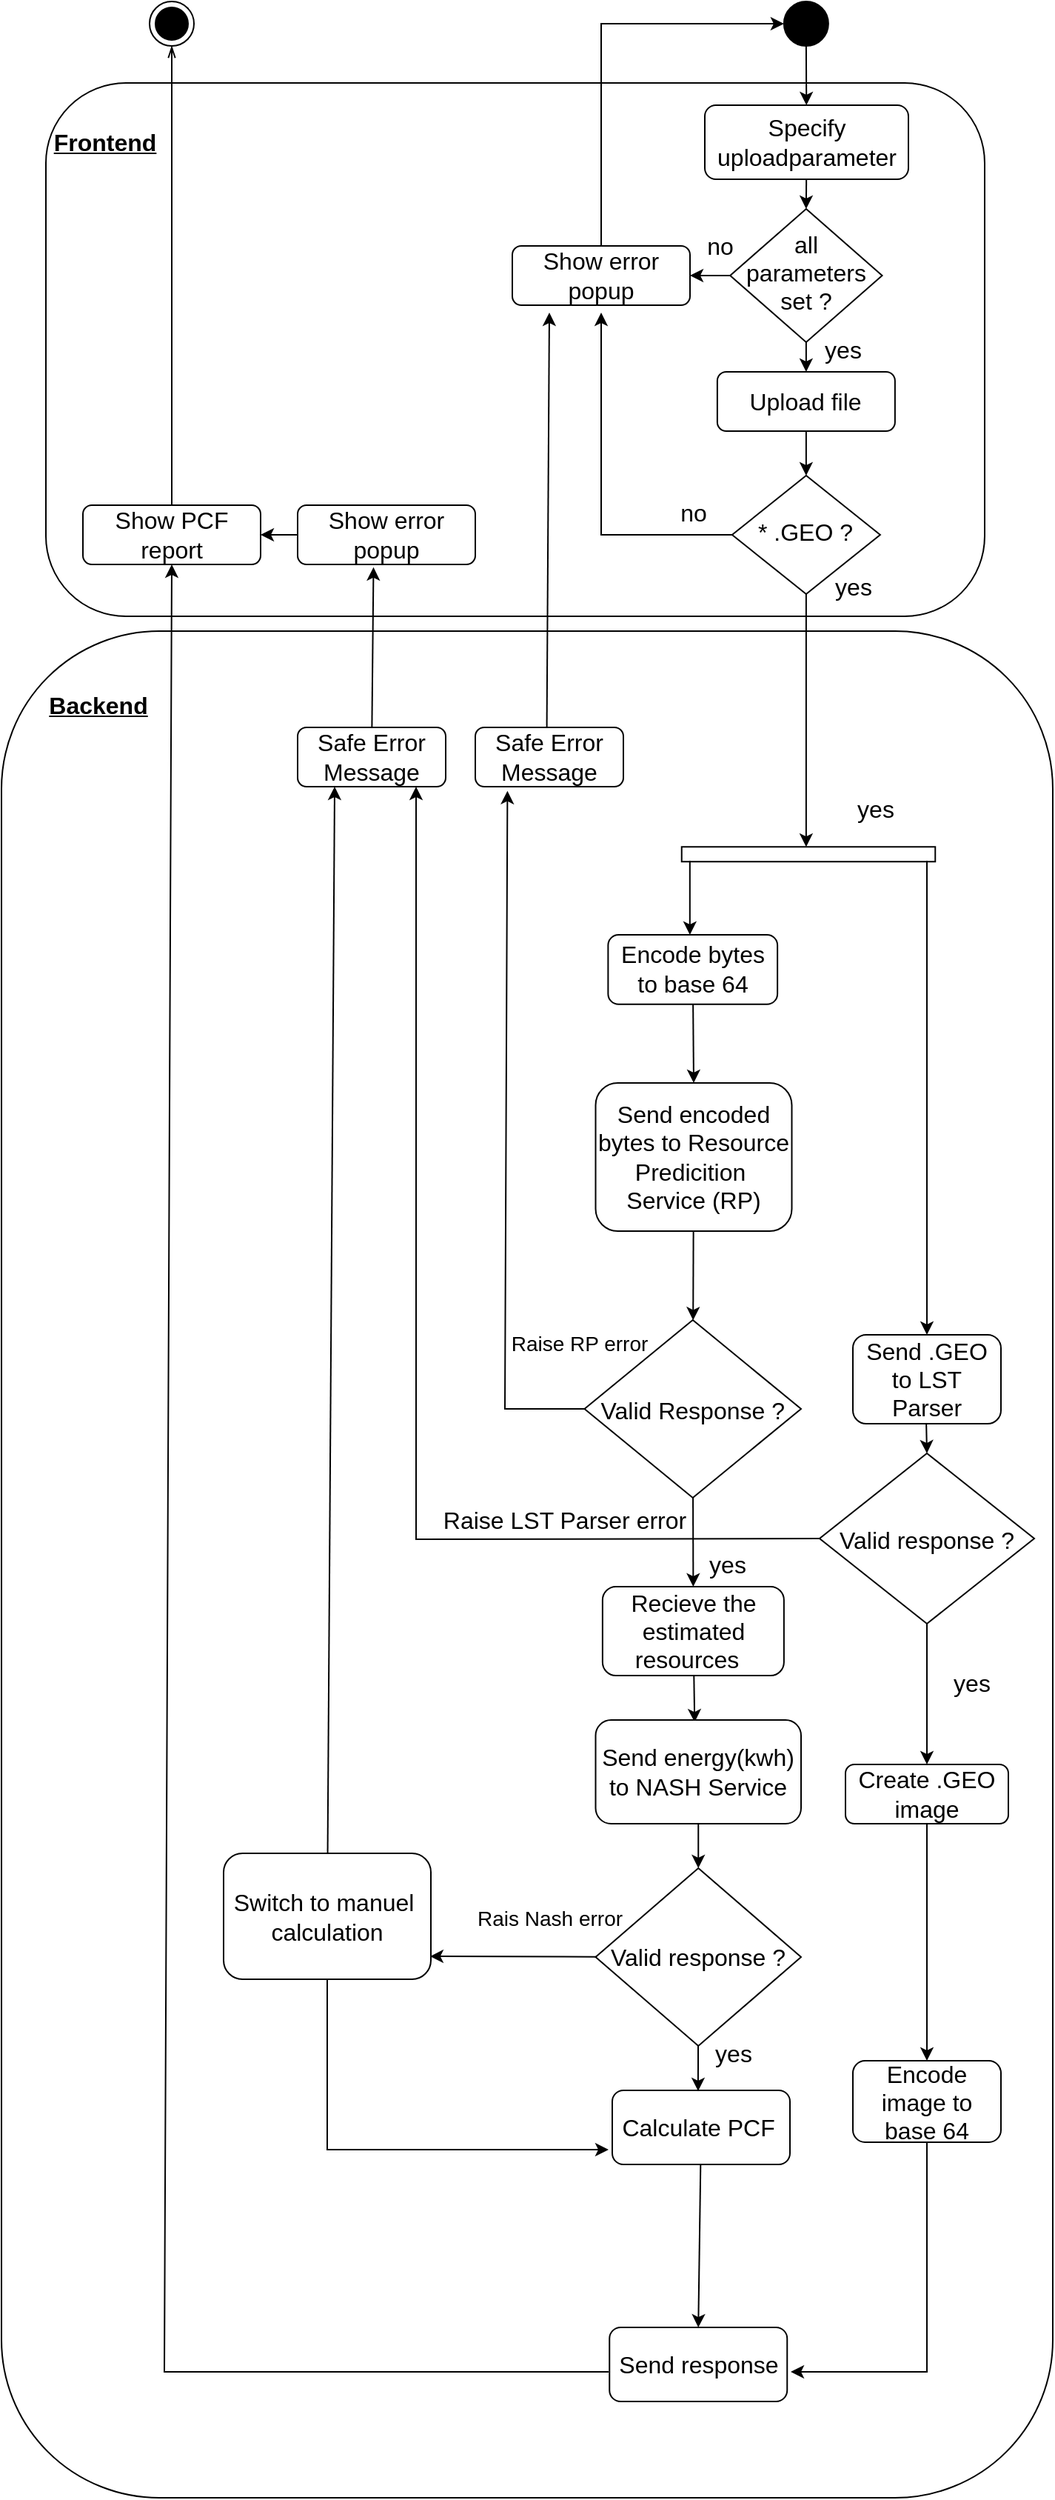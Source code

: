 <mxfile>
    <diagram id="C5RBs43oDa-KdzZeNtuy" name="Page-1">
        <mxGraphModel dx="6047" dy="2439" grid="1" gridSize="10" guides="1" tooltips="1" connect="1" arrows="1" fold="1" page="1" pageScale="1" pageWidth="827" pageHeight="1169" math="0" shadow="0">
            <root>
                <mxCell id="WIyWlLk6GJQsqaUBKTNV-0"/>
                <mxCell id="WIyWlLk6GJQsqaUBKTNV-1" parent="WIyWlLk6GJQsqaUBKTNV-0"/>
                <mxCell id="cPZUplwMds5rWrjOJL3n-114" value="" style="rounded=1;whiteSpace=wrap;html=1;fontSize=16;" parent="WIyWlLk6GJQsqaUBKTNV-1" vertex="1">
                    <mxGeometry x="-250" y="245" width="710" height="1260" as="geometry"/>
                </mxCell>
                <mxCell id="15" value="" style="rounded=1;whiteSpace=wrap;html=1;fontSize=16;" parent="WIyWlLk6GJQsqaUBKTNV-1" vertex="1">
                    <mxGeometry x="-220" y="-125" width="634" height="360" as="geometry"/>
                </mxCell>
                <mxCell id="127" style="edgeStyle=none;rounded=0;html=1;entryX=0.5;entryY=0;entryDx=0;entryDy=0;strokeColor=default;" parent="WIyWlLk6GJQsqaUBKTNV-1" source="WIyWlLk6GJQsqaUBKTNV-3" target="WIyWlLk6GJQsqaUBKTNV-6" edge="1">
                    <mxGeometry relative="1" as="geometry"/>
                </mxCell>
                <mxCell id="WIyWlLk6GJQsqaUBKTNV-3" value="&lt;font&gt;Upload file&lt;/font&gt;" style="rounded=1;whiteSpace=wrap;html=1;fontSize=16;glass=0;strokeWidth=1;shadow=0;" parent="WIyWlLk6GJQsqaUBKTNV-1" vertex="1">
                    <mxGeometry x="233.44" y="70" width="120" height="40" as="geometry"/>
                </mxCell>
                <mxCell id="79" style="edgeStyle=none;html=1;fontSize=16;" parent="WIyWlLk6GJQsqaUBKTNV-1" source="WIyWlLk6GJQsqaUBKTNV-6" target="78" edge="1">
                    <mxGeometry relative="1" as="geometry"/>
                </mxCell>
                <mxCell id="129" style="edgeStyle=none;rounded=0;html=1;strokeColor=default;" parent="WIyWlLk6GJQsqaUBKTNV-1" source="WIyWlLk6GJQsqaUBKTNV-6" edge="1">
                    <mxGeometry relative="1" as="geometry">
                        <mxPoint x="155" y="30" as="targetPoint"/>
                        <Array as="points">
                            <mxPoint x="155" y="180"/>
                        </Array>
                    </mxGeometry>
                </mxCell>
                <mxCell id="WIyWlLk6GJQsqaUBKTNV-6" value="&lt;font&gt;* .GEO ?&lt;/font&gt;" style="rhombus;whiteSpace=wrap;html=1;shadow=0;fontFamily=Helvetica;fontSize=16;align=center;strokeWidth=1;spacing=6;spacingTop=-4;" parent="WIyWlLk6GJQsqaUBKTNV-1" vertex="1">
                    <mxGeometry x="243.44" y="140" width="100" height="80" as="geometry"/>
                </mxCell>
                <mxCell id="9" style="edgeStyle=none;html=1;entryX=0.5;entryY=0;entryDx=0;entryDy=0;endArrow=classic;endFill=1;fontSize=16;strokeWidth=1;" parent="WIyWlLk6GJQsqaUBKTNV-1" source="6" target="8" edge="1">
                    <mxGeometry relative="1" as="geometry"/>
                </mxCell>
                <mxCell id="6" value="&lt;font&gt;Encode bytes to base 64&lt;/font&gt;" style="rounded=1;whiteSpace=wrap;html=1;fontSize=16;glass=0;strokeWidth=1;shadow=0;" parent="WIyWlLk6GJQsqaUBKTNV-1" vertex="1">
                    <mxGeometry x="159.69" y="450" width="114.37" height="46.88" as="geometry"/>
                </mxCell>
                <mxCell id="88" style="edgeStyle=none;html=1;fontSize=16;" parent="WIyWlLk6GJQsqaUBKTNV-1" source="8" target="55" edge="1">
                    <mxGeometry relative="1" as="geometry"/>
                </mxCell>
                <mxCell id="8" value="&lt;font&gt;Send encoded bytes to Resource Predicition&amp;nbsp; Service&amp;nbsp;&lt;/font&gt;&lt;span&gt;(RP)&lt;/span&gt;" style="rounded=1;whiteSpace=wrap;html=1;fontSize=16;glass=0;strokeWidth=1;shadow=0;" parent="WIyWlLk6GJQsqaUBKTNV-1" vertex="1">
                    <mxGeometry x="151.25" y="550" width="132.5" height="100" as="geometry"/>
                </mxCell>
                <mxCell id="16" value="&lt;b&gt;&lt;u&gt;Frontend&lt;/u&gt;&lt;/b&gt;" style="text;html=1;strokeColor=none;fillColor=none;align=center;verticalAlign=middle;whiteSpace=wrap;rounded=0;fontSize=16;" parent="WIyWlLk6GJQsqaUBKTNV-1" vertex="1">
                    <mxGeometry x="-210" y="-100" width="60" height="30" as="geometry"/>
                </mxCell>
                <mxCell id="33" style="edgeStyle=none;html=1;startArrow=none;startFill=0;endArrow=openThin;endFill=0;entryX=0.5;entryY=1;entryDx=0;entryDy=0;fontSize=16;" parent="WIyWlLk6GJQsqaUBKTNV-1" source="18" target="48" edge="1">
                    <mxGeometry relative="1" as="geometry">
                        <mxPoint x="-90" y="50" as="targetPoint"/>
                    </mxGeometry>
                </mxCell>
                <mxCell id="18" value="&lt;font&gt;Show PCF report&lt;/font&gt;" style="rounded=1;whiteSpace=wrap;html=1;fontSize=16;glass=0;strokeWidth=1;shadow=0;" parent="WIyWlLk6GJQsqaUBKTNV-1" vertex="1">
                    <mxGeometry x="-195" y="160" width="120" height="40" as="geometry"/>
                </mxCell>
                <mxCell id="23" value="" style="endArrow=classic;html=1;startArrow=none;startFill=0;endFill=1;exitX=0.5;exitY=1;exitDx=0;exitDy=0;fontSize=16;" parent="WIyWlLk6GJQsqaUBKTNV-1" source="49" target="29" edge="1">
                    <mxGeometry width="50" height="50" relative="1" as="geometry">
                        <mxPoint x="305" y="20" as="sourcePoint"/>
                        <mxPoint x="309.58" y="60" as="targetPoint"/>
                    </mxGeometry>
                </mxCell>
                <mxCell id="126" style="edgeStyle=none;rounded=0;html=1;entryX=0.5;entryY=0;entryDx=0;entryDy=0;strokeColor=default;" parent="WIyWlLk6GJQsqaUBKTNV-1" source="29" target="123" edge="1">
                    <mxGeometry relative="1" as="geometry"/>
                </mxCell>
                <mxCell id="34" style="edgeStyle=none;html=1;startArrow=none;startFill=0;endArrow=classic;endFill=1;entryX=0.482;entryY=0.022;entryDx=0;entryDy=0;entryPerimeter=0;fontSize=16;" parent="WIyWlLk6GJQsqaUBKTNV-1" source="32" target="35" edge="1">
                    <mxGeometry relative="1" as="geometry">
                        <mxPoint x="220" y="900" as="targetPoint"/>
                    </mxGeometry>
                </mxCell>
                <mxCell id="32" value="Recieve the estimated resources&amp;nbsp;&amp;nbsp;" style="rounded=1;whiteSpace=wrap;html=1;fontSize=16;glass=0;strokeWidth=1;shadow=0;" parent="WIyWlLk6GJQsqaUBKTNV-1" vertex="1">
                    <mxGeometry x="155.94" y="890" width="122.5" height="60" as="geometry"/>
                </mxCell>
                <mxCell id="36" style="edgeStyle=none;html=1;startArrow=none;startFill=0;endArrow=classic;endFill=1;entryX=0.5;entryY=0;entryDx=0;entryDy=0;fontSize=16;" parent="WIyWlLk6GJQsqaUBKTNV-1" source="35" target="38" edge="1">
                    <mxGeometry relative="1" as="geometry">
                        <mxPoint x="220" y="990" as="targetPoint"/>
                    </mxGeometry>
                </mxCell>
                <mxCell id="35" value="Send energy(kwh) to NASH Service" style="rounded=1;whiteSpace=wrap;html=1;fontSize=16;glass=0;strokeWidth=1;shadow=0;" parent="WIyWlLk6GJQsqaUBKTNV-1" vertex="1">
                    <mxGeometry x="151.25" y="980" width="138.75" height="70" as="geometry"/>
                </mxCell>
                <mxCell id="93" style="edgeStyle=none;html=1;fontSize=16;entryX=0.5;entryY=0;entryDx=0;entryDy=0;" parent="WIyWlLk6GJQsqaUBKTNV-1" source="37" target="117" edge="1">
                    <mxGeometry relative="1" as="geometry">
                        <mxPoint x="221.045" y="1351.045" as="targetPoint"/>
                    </mxGeometry>
                </mxCell>
                <mxCell id="37" value="Calculate PCF&amp;nbsp;" style="rounded=1;whiteSpace=wrap;html=1;fontSize=16;glass=0;strokeWidth=1;shadow=0;" parent="WIyWlLk6GJQsqaUBKTNV-1" vertex="1">
                    <mxGeometry x="162.5" y="1230" width="120" height="50" as="geometry"/>
                </mxCell>
                <mxCell id="41" style="edgeStyle=none;html=1;startArrow=none;startFill=0;endArrow=classic;endFill=1;entryX=0.996;entryY=0.818;entryDx=0;entryDy=0;entryPerimeter=0;fontSize=16;" parent="WIyWlLk6GJQsqaUBKTNV-1" source="38" target="47" edge="1">
                    <mxGeometry relative="1" as="geometry">
                        <mxPoint x="90" y="1085" as="targetPoint"/>
                    </mxGeometry>
                </mxCell>
                <mxCell id="94" style="edgeStyle=none;html=1;fontSize=16;entryX=0.483;entryY=0.009;entryDx=0;entryDy=0;entryPerimeter=0;" parent="WIyWlLk6GJQsqaUBKTNV-1" source="38" target="37" edge="1">
                    <mxGeometry relative="1" as="geometry"/>
                </mxCell>
                <mxCell id="38" value="Valid response ?" style="rhombus;whiteSpace=wrap;html=1;fontSize=16;" parent="WIyWlLk6GJQsqaUBKTNV-1" vertex="1">
                    <mxGeometry x="151.25" y="1080" width="138.75" height="120" as="geometry"/>
                </mxCell>
                <mxCell id="40" value="yes" style="text;html=1;align=center;verticalAlign=middle;resizable=0;points=[];autosize=1;strokeColor=none;fillColor=none;fontSize=16;" parent="WIyWlLk6GJQsqaUBKTNV-1" vertex="1">
                    <mxGeometry x="218.75" y="1190" width="50" height="30" as="geometry"/>
                </mxCell>
                <mxCell id="64" style="edgeStyle=none;html=1;startArrow=none;startFill=0;endArrow=classic;endFill=1;fontSize=16;entryX=0.25;entryY=1;entryDx=0;entryDy=0;" parent="WIyWlLk6GJQsqaUBKTNV-1" source="47" target="57" edge="1">
                    <mxGeometry relative="1" as="geometry">
                        <mxPoint x="-10" y="360" as="targetPoint"/>
                    </mxGeometry>
                </mxCell>
                <mxCell id="101" style="edgeStyle=none;rounded=0;html=1;endArrow=classic;endFill=1;fontSize=16;" parent="WIyWlLk6GJQsqaUBKTNV-1" source="47" edge="1">
                    <mxGeometry relative="1" as="geometry">
                        <mxPoint x="160" y="1270" as="targetPoint"/>
                        <Array as="points">
                            <mxPoint x="-30" y="1270"/>
                        </Array>
                    </mxGeometry>
                </mxCell>
                <mxCell id="47" value="Switch to manuel&amp;nbsp; calculation" style="rounded=1;whiteSpace=wrap;html=1;fontSize=16;" parent="WIyWlLk6GJQsqaUBKTNV-1" vertex="1">
                    <mxGeometry x="-100" y="1070" width="140" height="85" as="geometry"/>
                </mxCell>
                <mxCell id="48" value="" style="ellipse;html=1;shape=endState;fillColor=strokeColor;fontSize=16;" parent="WIyWlLk6GJQsqaUBKTNV-1" vertex="1">
                    <mxGeometry x="-150" y="-180" width="30" height="30" as="geometry"/>
                </mxCell>
                <mxCell id="49" value="" style="ellipse;fillColor=strokeColor;fontSize=16;" parent="WIyWlLk6GJQsqaUBKTNV-1" vertex="1">
                    <mxGeometry x="278.44" y="-180" width="30" height="30" as="geometry"/>
                </mxCell>
                <mxCell id="60" style="edgeStyle=none;html=1;entryX=0.5;entryY=0;entryDx=0;entryDy=0;startArrow=none;startFill=0;endArrow=classic;endFill=1;fontSize=16;" parent="WIyWlLk6GJQsqaUBKTNV-1" source="55" target="32" edge="1">
                    <mxGeometry relative="1" as="geometry"/>
                </mxCell>
                <mxCell id="61" style="edgeStyle=none;html=1;startArrow=none;startFill=0;endArrow=classic;endFill=1;rounded=0;fontSize=16;entryX=0.217;entryY=1.071;entryDx=0;entryDy=0;entryPerimeter=0;" parent="WIyWlLk6GJQsqaUBKTNV-1" source="55" target="137" edge="1">
                    <mxGeometry relative="1" as="geometry">
                        <mxPoint x="70" y="360" as="targetPoint"/>
                        <Array as="points">
                            <mxPoint x="90" y="770"/>
                        </Array>
                    </mxGeometry>
                </mxCell>
                <mxCell id="55" value="Valid Response ?" style="rhombus;fontSize=16;" parent="WIyWlLk6GJQsqaUBKTNV-1" vertex="1">
                    <mxGeometry x="143.75" y="710" width="146.25" height="120" as="geometry"/>
                </mxCell>
                <mxCell id="146" style="edgeStyle=none;rounded=0;html=1;entryX=0.427;entryY=1.047;entryDx=0;entryDy=0;strokeColor=default;entryPerimeter=0;" parent="WIyWlLk6GJQsqaUBKTNV-1" source="57" target="65" edge="1">
                    <mxGeometry relative="1" as="geometry"/>
                </mxCell>
                <mxCell id="57" value="&lt;font&gt;Safe Error Message&lt;/font&gt;" style="rounded=1;whiteSpace=wrap;html=1;fontSize=16;glass=0;strokeWidth=1;shadow=0;" parent="WIyWlLk6GJQsqaUBKTNV-1" vertex="1">
                    <mxGeometry x="-50" y="310" width="100" height="40" as="geometry"/>
                </mxCell>
                <mxCell id="62" value="yes" style="text;html=1;align=center;verticalAlign=middle;resizable=0;points=[];autosize=1;strokeColor=none;fillColor=none;fontSize=16;" parent="WIyWlLk6GJQsqaUBKTNV-1" vertex="1">
                    <mxGeometry x="215" y="860" width="50" height="30" as="geometry"/>
                </mxCell>
                <mxCell id="132" style="edgeStyle=none;rounded=0;html=1;entryX=1;entryY=0.5;entryDx=0;entryDy=0;strokeColor=default;" parent="WIyWlLk6GJQsqaUBKTNV-1" source="65" target="18" edge="1">
                    <mxGeometry relative="1" as="geometry"/>
                </mxCell>
                <mxCell id="65" value="Show error popup" style="rounded=1;whiteSpace=wrap;html=1;fontSize=16;glass=0;strokeWidth=1;shadow=0;" parent="WIyWlLk6GJQsqaUBKTNV-1" vertex="1">
                    <mxGeometry x="-50" y="160" width="120" height="40" as="geometry"/>
                </mxCell>
                <mxCell id="78" value="" style="html=1;points=[];perimeter=orthogonalPerimeter;rotation=-90;fontSize=16;" parent="WIyWlLk6GJQsqaUBKTNV-1" vertex="1">
                    <mxGeometry x="290" y="310" width="10" height="171.25" as="geometry"/>
                </mxCell>
                <mxCell id="82" style="edgeStyle=none;html=1;fontSize=16;entryX=0.483;entryY=0;entryDx=0;entryDy=0;entryPerimeter=0;" parent="WIyWlLk6GJQsqaUBKTNV-1" target="6" edge="1">
                    <mxGeometry relative="1" as="geometry">
                        <mxPoint x="214.9" y="400.0" as="sourcePoint"/>
                        <mxPoint x="214.9" y="432.5" as="targetPoint"/>
                    </mxGeometry>
                </mxCell>
                <mxCell id="83" style="edgeStyle=none;html=1;entryX=0.5;entryY=0;entryDx=0;entryDy=0;fontSize=16;" parent="WIyWlLk6GJQsqaUBKTNV-1" target="97" edge="1">
                    <mxGeometry relative="1" as="geometry">
                        <mxPoint x="375" y="400" as="sourcePoint"/>
                        <mxPoint x="380" y="432.5" as="targetPoint"/>
                    </mxGeometry>
                </mxCell>
                <mxCell id="108" style="edgeStyle=none;rounded=0;html=1;endArrow=classic;endFill=1;fontSize=16;" parent="WIyWlLk6GJQsqaUBKTNV-1" source="85" target="87" edge="1">
                    <mxGeometry relative="1" as="geometry"/>
                </mxCell>
                <mxCell id="85" value="Create .GEO image" style="rounded=1;whiteSpace=wrap;html=1;fontSize=16;glass=0;strokeWidth=1;shadow=0;" parent="WIyWlLk6GJQsqaUBKTNV-1" vertex="1">
                    <mxGeometry x="320" y="1010" width="110" height="40" as="geometry"/>
                </mxCell>
                <mxCell id="99" style="edgeStyle=none;html=1;endArrow=classic;endFill=1;rounded=0;fontSize=16;entryX=1.02;entryY=0.6;entryDx=0;entryDy=0;entryPerimeter=0;" parent="WIyWlLk6GJQsqaUBKTNV-1" source="87" target="117" edge="1">
                    <mxGeometry relative="1" as="geometry">
                        <mxPoint x="280" y="1420" as="targetPoint"/>
                        <Array as="points">
                            <mxPoint x="375" y="1420"/>
                        </Array>
                    </mxGeometry>
                </mxCell>
                <mxCell id="87" value="Encode image to base 64" style="rounded=1;whiteSpace=wrap;html=1;fontSize=16;glass=0;strokeWidth=1;shadow=0;" parent="WIyWlLk6GJQsqaUBKTNV-1" vertex="1">
                    <mxGeometry x="325" y="1210" width="100" height="55" as="geometry"/>
                </mxCell>
                <mxCell id="97" value="Send .GEO to LST Parser" style="rounded=1;whiteSpace=wrap;html=1;fontSize=16;glass=0;strokeWidth=1;shadow=0;" parent="WIyWlLk6GJQsqaUBKTNV-1" vertex="1">
                    <mxGeometry x="325" y="720" width="100" height="60" as="geometry"/>
                </mxCell>
                <mxCell id="109" style="edgeStyle=none;rounded=0;html=1;endArrow=classic;endFill=1;fontSize=16;" parent="WIyWlLk6GJQsqaUBKTNV-1" source="104" target="85" edge="1">
                    <mxGeometry relative="1" as="geometry"/>
                </mxCell>
                <mxCell id="104" value="Valid response ?" style="rhombus;fontSize=16;" parent="WIyWlLk6GJQsqaUBKTNV-1" vertex="1">
                    <mxGeometry x="302.5" y="800" width="145" height="115" as="geometry"/>
                </mxCell>
                <mxCell id="105" style="edgeStyle=none;html=1;entryX=0.5;entryY=0;entryDx=0;entryDy=0;fontSize=16;" parent="WIyWlLk6GJQsqaUBKTNV-1" target="104" edge="1">
                    <mxGeometry relative="1" as="geometry">
                        <mxPoint x="374.57" y="780" as="sourcePoint"/>
                        <mxPoint x="375" y="800" as="targetPoint"/>
                    </mxGeometry>
                </mxCell>
                <mxCell id="110" value="yes" style="text;html=1;align=center;verticalAlign=middle;resizable=0;points=[];autosize=1;strokeColor=none;fillColor=none;fontSize=16;" parent="WIyWlLk6GJQsqaUBKTNV-1" vertex="1">
                    <mxGeometry x="380" y="940" width="50" height="30" as="geometry"/>
                </mxCell>
                <mxCell id="111" style="edgeStyle=none;html=1;startArrow=none;startFill=0;endArrow=classic;endFill=1;rounded=0;fontSize=16;exitX=0;exitY=0.5;exitDx=0;exitDy=0;" parent="WIyWlLk6GJQsqaUBKTNV-1" source="104" edge="1">
                    <mxGeometry relative="1" as="geometry">
                        <mxPoint x="310" y="860" as="sourcePoint"/>
                        <mxPoint x="30" y="350" as="targetPoint"/>
                        <Array as="points">
                            <mxPoint x="30" y="858"/>
                        </Array>
                    </mxGeometry>
                </mxCell>
                <mxCell id="112" value="&lt;font&gt;Raise LST Parser error&lt;/font&gt;" style="text;html=1;align=center;verticalAlign=middle;resizable=0;points=[];autosize=1;strokeColor=none;fillColor=none;fontSize=16;" parent="WIyWlLk6GJQsqaUBKTNV-1" vertex="1">
                    <mxGeometry x="35" y="830" width="190" height="30" as="geometry"/>
                </mxCell>
                <mxCell id="113" value="&lt;font style=&quot;font-size: 14px;&quot;&gt;Raise RP error&lt;/font&gt;" style="text;html=1;align=center;verticalAlign=middle;resizable=0;points=[];autosize=1;strokeColor=none;fillColor=none;fontSize=16;rotation=0;" parent="WIyWlLk6GJQsqaUBKTNV-1" vertex="1">
                    <mxGeometry x="80" y="710" width="120" height="30" as="geometry"/>
                </mxCell>
                <mxCell id="114" value="&lt;font style=&quot;font-size: 14px;&quot;&gt;Rais Nash error&lt;/font&gt;" style="text;html=1;align=center;verticalAlign=middle;resizable=0;points=[];autosize=1;strokeColor=none;fillColor=none;fontSize=16;" parent="WIyWlLk6GJQsqaUBKTNV-1" vertex="1">
                    <mxGeometry x="60" y="1097.5" width="120" height="30" as="geometry"/>
                </mxCell>
                <mxCell id="4dbJirx7ubBffJhruziw-117" value="&lt;font&gt;yes&lt;/font&gt;" style="text;html=1;align=center;verticalAlign=middle;resizable=0;points=[];autosize=1;strokeColor=none;fillColor=none;fontSize=16;" parent="WIyWlLk6GJQsqaUBKTNV-1" vertex="1">
                    <mxGeometry x="315" y="350" width="50" height="30" as="geometry"/>
                </mxCell>
                <mxCell id="cPZUplwMds5rWrjOJL3n-115" value="&lt;font style=&quot;font-size: 16px;&quot;&gt;&lt;b&gt;&lt;u&gt;Backend&lt;/u&gt;&lt;/b&gt;&lt;/font&gt;" style="text;html=1;align=center;verticalAlign=middle;resizable=0;points=[];autosize=1;strokeColor=none;fillColor=none;" parent="WIyWlLk6GJQsqaUBKTNV-1" vertex="1">
                    <mxGeometry x="-230" y="280" width="90" height="30" as="geometry"/>
                </mxCell>
                <mxCell id="131" style="edgeStyle=none;rounded=0;html=1;entryX=0.5;entryY=1;entryDx=0;entryDy=0;strokeColor=default;" parent="WIyWlLk6GJQsqaUBKTNV-1" target="18" edge="1">
                    <mxGeometry relative="1" as="geometry">
                        <mxPoint x="160" y="1420" as="sourcePoint"/>
                        <Array as="points">
                            <mxPoint x="-140" y="1420"/>
                        </Array>
                    </mxGeometry>
                </mxCell>
                <mxCell id="117" value="Send response" style="rounded=1;whiteSpace=wrap;html=1;fontSize=16;glass=0;strokeWidth=1;shadow=0;" parent="WIyWlLk6GJQsqaUBKTNV-1" vertex="1">
                    <mxGeometry x="160.62" y="1390" width="120" height="50" as="geometry"/>
                </mxCell>
                <mxCell id="119" value="&lt;font&gt;yes&lt;/font&gt;" style="text;html=1;align=center;verticalAlign=middle;resizable=0;points=[];autosize=1;strokeColor=none;fillColor=none;fontSize=16;" parent="WIyWlLk6GJQsqaUBKTNV-1" vertex="1">
                    <mxGeometry x="300" y="200" width="50" height="30" as="geometry"/>
                </mxCell>
                <mxCell id="121" value="&lt;font&gt;no&lt;/font&gt;" style="text;html=1;align=center;verticalAlign=middle;resizable=0;points=[];autosize=1;strokeColor=none;fillColor=none;fontSize=16;" parent="WIyWlLk6GJQsqaUBKTNV-1" vertex="1">
                    <mxGeometry x="196.88" y="150" width="40" height="30" as="geometry"/>
                </mxCell>
                <mxCell id="125" style="edgeStyle=none;rounded=0;html=1;entryX=0.5;entryY=0;entryDx=0;entryDy=0;strokeColor=default;" parent="WIyWlLk6GJQsqaUBKTNV-1" source="123" target="WIyWlLk6GJQsqaUBKTNV-3" edge="1">
                    <mxGeometry relative="1" as="geometry"/>
                </mxCell>
                <mxCell id="130" style="edgeStyle=none;rounded=0;html=1;entryX=1;entryY=0.5;entryDx=0;entryDy=0;strokeColor=default;" parent="WIyWlLk6GJQsqaUBKTNV-1" source="123" target="128" edge="1">
                    <mxGeometry relative="1" as="geometry"/>
                </mxCell>
                <mxCell id="123" value="all parameters set ?" style="rhombus;whiteSpace=wrap;html=1;shadow=0;fontFamily=Helvetica;fontSize=16;align=center;strokeWidth=1;spacing=6;spacingTop=-4;" parent="WIyWlLk6GJQsqaUBKTNV-1" vertex="1">
                    <mxGeometry x="242.11" y="-40" width="102.66" height="90" as="geometry"/>
                </mxCell>
                <mxCell id="133" style="edgeStyle=none;rounded=0;html=1;entryX=0;entryY=0.5;entryDx=0;entryDy=0;strokeColor=default;" parent="WIyWlLk6GJQsqaUBKTNV-1" source="128" target="49" edge="1">
                    <mxGeometry relative="1" as="geometry">
                        <Array as="points">
                            <mxPoint x="155" y="-165"/>
                        </Array>
                    </mxGeometry>
                </mxCell>
                <mxCell id="128" value="&lt;font&gt;Show error popup&lt;/font&gt;" style="rounded=1;whiteSpace=wrap;html=1;fontSize=16;glass=0;strokeWidth=1;shadow=0;" parent="WIyWlLk6GJQsqaUBKTNV-1" vertex="1">
                    <mxGeometry x="95" y="-15" width="120" height="40" as="geometry"/>
                </mxCell>
                <mxCell id="134" value="&lt;font&gt;no&lt;/font&gt;" style="text;html=1;align=center;verticalAlign=middle;resizable=0;points=[];autosize=1;strokeColor=none;fillColor=none;fontSize=16;" parent="WIyWlLk6GJQsqaUBKTNV-1" vertex="1">
                    <mxGeometry x="215" y="-30" width="40" height="30" as="geometry"/>
                </mxCell>
                <mxCell id="135" value="&lt;font&gt;yes&lt;/font&gt;" style="text;html=1;align=center;verticalAlign=middle;resizable=0;points=[];autosize=1;strokeColor=none;fillColor=none;fontSize=16;" parent="WIyWlLk6GJQsqaUBKTNV-1" vertex="1">
                    <mxGeometry x="293.44" y="40" width="50" height="30" as="geometry"/>
                </mxCell>
                <mxCell id="145" style="edgeStyle=none;rounded=0;html=1;strokeColor=default;exitX=0.483;exitY=0.007;exitDx=0;exitDy=0;exitPerimeter=0;" parent="WIyWlLk6GJQsqaUBKTNV-1" source="137" edge="1">
                    <mxGeometry relative="1" as="geometry">
                        <mxPoint x="120" y="30" as="targetPoint"/>
                    </mxGeometry>
                </mxCell>
                <mxCell id="137" value="&lt;font&gt;Safe Error Message&lt;/font&gt;" style="rounded=1;whiteSpace=wrap;html=1;fontSize=16;glass=0;strokeWidth=1;shadow=0;" parent="WIyWlLk6GJQsqaUBKTNV-1" vertex="1">
                    <mxGeometry x="70" y="310" width="100" height="40" as="geometry"/>
                </mxCell>
                <mxCell id="29" value="&lt;font&gt;Specify uploadparameter&lt;/font&gt;" style="rounded=1;whiteSpace=wrap;html=1;fontSize=16;glass=0;strokeWidth=1;shadow=0;" parent="WIyWlLk6GJQsqaUBKTNV-1" vertex="1">
                    <mxGeometry x="225" y="-110" width="137.5" height="50" as="geometry"/>
                </mxCell>
            </root>
        </mxGraphModel>
    </diagram>
</mxfile>